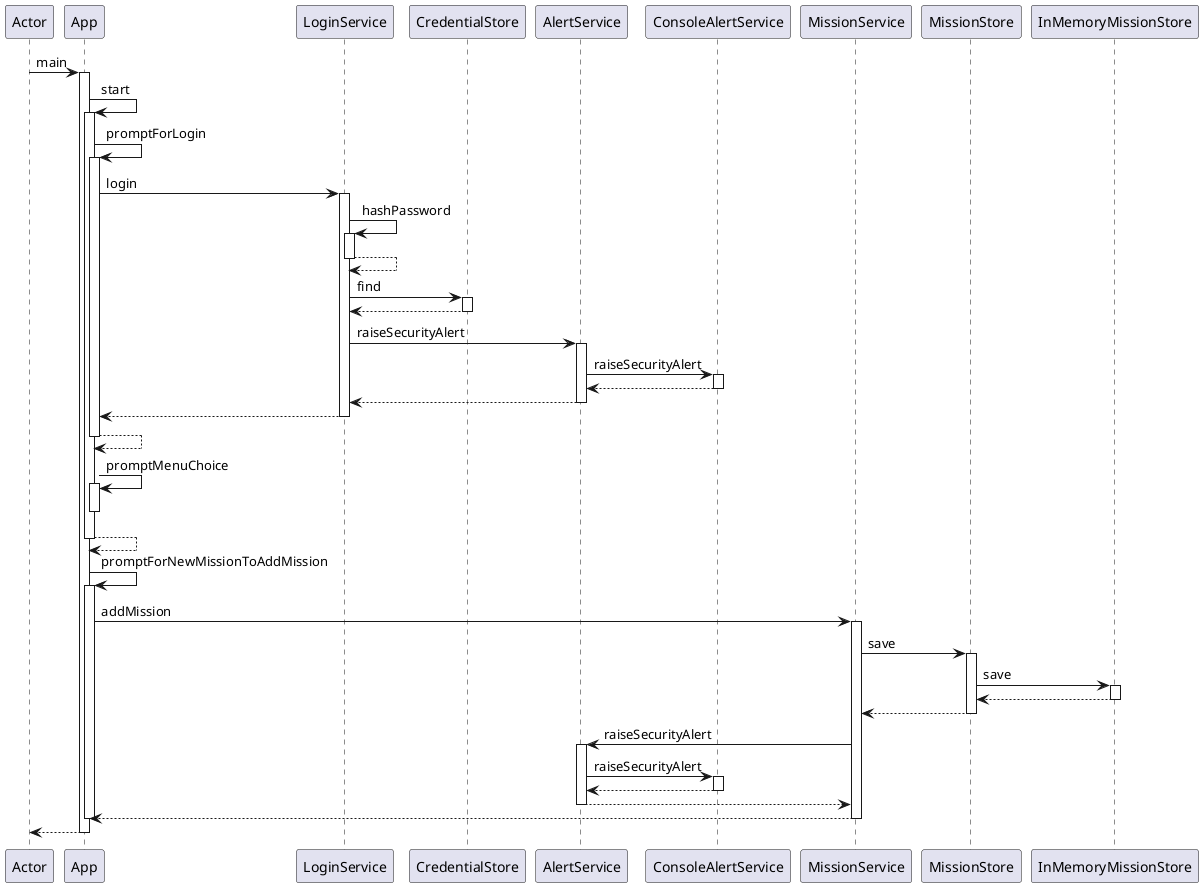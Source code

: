 @startuml
participant Actor
Actor -> App : main
activate App
App -> App : start
activate App
App -> App : promptForLogin
activate App
App -> LoginService : login
activate LoginService
LoginService -> LoginService : hashPassword
activate LoginService
LoginService --> LoginService
deactivate LoginService
LoginService -> CredentialStore : find
activate CredentialStore
CredentialStore --> LoginService
deactivate CredentialStore
LoginService -> AlertService : raiseSecurityAlert
activate AlertService
AlertService -> ConsoleAlertService : raiseSecurityAlert
activate ConsoleAlertService
ConsoleAlertService --> AlertService
deactivate ConsoleAlertService
AlertService --> LoginService
deactivate AlertService
LoginService --> App
deactivate LoginService
App --> App
deactivate App
App -> App : promptMenuChoice
activate App
deactivate App
App --> App
deactivate App
App -> App : promptForNewMissionToAddMission
activate App
App -> MissionService : addMission
activate MissionService
MissionService -> MissionStore : save
activate MissionStore
MissionStore -> InMemoryMissionStore : save
activate InMemoryMissionStore
InMemoryMissionStore --> MissionStore
deactivate InMemoryMissionStore
MissionStore --> MissionService
deactivate MissionStore
MissionService -> AlertService : raiseSecurityAlert
activate AlertService
AlertService -> ConsoleAlertService : raiseSecurityAlert
activate ConsoleAlertService
ConsoleAlertService --> AlertService
deactivate ConsoleAlertService
AlertService --> MissionService
deactivate AlertService
MissionService --> App
deactivate MissionService
deactivate App
return
@enduml